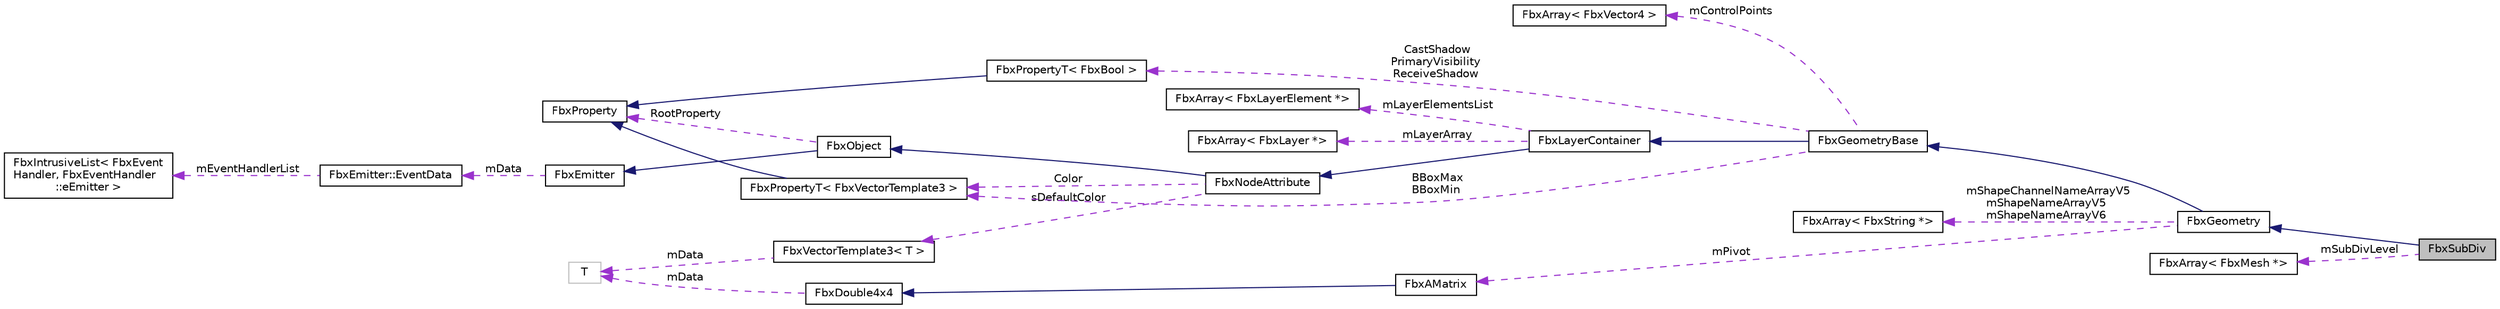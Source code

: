digraph "FbxSubDiv"
{
  edge [fontname="Helvetica",fontsize="10",labelfontname="Helvetica",labelfontsize="10"];
  node [fontname="Helvetica",fontsize="10",shape=record];
  rankdir="LR";
  Node7 [label="FbxSubDiv",height=0.2,width=0.4,color="black", fillcolor="grey75", style="filled", fontcolor="black"];
  Node8 -> Node7 [dir="back",color="midnightblue",fontsize="10",style="solid",fontname="Helvetica"];
  Node8 [label="FbxGeometry",height=0.2,width=0.4,color="black", fillcolor="white", style="filled",URL="$class_fbx_geometry.html"];
  Node9 -> Node8 [dir="back",color="midnightblue",fontsize="10",style="solid",fontname="Helvetica"];
  Node9 [label="FbxGeometryBase",height=0.2,width=0.4,color="black", fillcolor="white", style="filled",URL="$class_fbx_geometry_base.html"];
  Node10 -> Node9 [dir="back",color="midnightblue",fontsize="10",style="solid",fontname="Helvetica"];
  Node10 [label="FbxLayerContainer",height=0.2,width=0.4,color="black", fillcolor="white", style="filled",URL="$class_fbx_layer_container.html",tooltip="Contains a collection of FbxLayer objects. This class is used for managing layers construction..."];
  Node11 -> Node10 [dir="back",color="midnightblue",fontsize="10",style="solid",fontname="Helvetica"];
  Node11 [label="FbxNodeAttribute",height=0.2,width=0.4,color="black", fillcolor="white", style="filled",URL="$class_fbx_node_attribute.html",tooltip="This class is the base class to all types of node attributes.A node attribute is the content of a nod..."];
  Node12 -> Node11 [dir="back",color="midnightblue",fontsize="10",style="solid",fontname="Helvetica"];
  Node12 [label="FbxObject",height=0.2,width=0.4,color="black", fillcolor="white", style="filled",URL="$class_fbx_object.html"];
  Node13 -> Node12 [dir="back",color="midnightblue",fontsize="10",style="solid",fontname="Helvetica"];
  Node13 [label="FbxEmitter",height=0.2,width=0.4,color="black", fillcolor="white", style="filled",URL="$class_fbx_emitter.html"];
  Node14 -> Node13 [dir="back",color="darkorchid3",fontsize="10",style="dashed",label=" mData" ,fontname="Helvetica"];
  Node14 [label="FbxEmitter::EventData",height=0.2,width=0.4,color="black", fillcolor="white", style="filled",URL="$struct_fbx_emitter_1_1_event_data.html"];
  Node15 -> Node14 [dir="back",color="darkorchid3",fontsize="10",style="dashed",label=" mEventHandlerList" ,fontname="Helvetica"];
  Node15 [label="FbxIntrusiveList\< FbxEvent\lHandler, FbxEventHandler\l::eEmitter \>",height=0.2,width=0.4,color="black", fillcolor="white", style="filled",URL="$class_fbx_intrusive_list.html"];
  Node16 -> Node12 [dir="back",color="darkorchid3",fontsize="10",style="dashed",label=" RootProperty" ,fontname="Helvetica"];
  Node16 [label="FbxProperty",height=0.2,width=0.4,color="black", fillcolor="white", style="filled",URL="$class_fbx_property.html",tooltip="Class to hold user properties. "];
  Node17 -> Node11 [dir="back",color="darkorchid3",fontsize="10",style="dashed",label=" sDefaultColor" ,fontname="Helvetica"];
  Node17 [label="FbxVectorTemplate3\< T \>",height=0.2,width=0.4,color="black", fillcolor="white", style="filled",URL="$class_fbx_vector_template3.html"];
  Node18 -> Node17 [dir="back",color="darkorchid3",fontsize="10",style="dashed",label=" mData" ,fontname="Helvetica"];
  Node18 [label="T",height=0.2,width=0.4,color="grey75", fillcolor="white", style="filled"];
  Node19 -> Node11 [dir="back",color="darkorchid3",fontsize="10",style="dashed",label=" Color" ,fontname="Helvetica"];
  Node19 [label="FbxPropertyT\< FbxVectorTemplate3 \>",height=0.2,width=0.4,color="black", fillcolor="white", style="filled",URL="$class_fbx_property_t.html"];
  Node16 -> Node19 [dir="back",color="midnightblue",fontsize="10",style="solid",fontname="Helvetica"];
  Node20 -> Node10 [dir="back",color="darkorchid3",fontsize="10",style="dashed",label=" mLayerElementsList" ,fontname="Helvetica"];
  Node20 [label="FbxArray\< FbxLayerElement *\>",height=0.2,width=0.4,color="black", fillcolor="white", style="filled",URL="$class_fbx_array.html"];
  Node21 -> Node10 [dir="back",color="darkorchid3",fontsize="10",style="dashed",label=" mLayerArray" ,fontname="Helvetica"];
  Node21 [label="FbxArray\< FbxLayer *\>",height=0.2,width=0.4,color="black", fillcolor="white", style="filled",URL="$class_fbx_array.html"];
  Node22 -> Node9 [dir="back",color="darkorchid3",fontsize="10",style="dashed",label=" mControlPoints" ,fontname="Helvetica"];
  Node22 [label="FbxArray\< FbxVector4 \>",height=0.2,width=0.4,color="black", fillcolor="white", style="filled",URL="$class_fbx_array.html"];
  Node23 -> Node9 [dir="back",color="darkorchid3",fontsize="10",style="dashed",label=" CastShadow\nPrimaryVisibility\nReceiveShadow" ,fontname="Helvetica"];
  Node23 [label="FbxPropertyT\< FbxBool \>",height=0.2,width=0.4,color="black", fillcolor="white", style="filled",URL="$class_fbx_property_t.html"];
  Node16 -> Node23 [dir="back",color="midnightblue",fontsize="10",style="solid",fontname="Helvetica"];
  Node19 -> Node9 [dir="back",color="darkorchid3",fontsize="10",style="dashed",label=" BBoxMax\nBBoxMin" ,fontname="Helvetica"];
  Node24 -> Node8 [dir="back",color="darkorchid3",fontsize="10",style="dashed",label=" mShapeChannelNameArrayV5\nmShapeNameArrayV5\nmShapeNameArrayV6" ,fontname="Helvetica"];
  Node24 [label="FbxArray\< FbxString *\>",height=0.2,width=0.4,color="black", fillcolor="white", style="filled",URL="$class_fbx_array.html"];
  Node25 -> Node8 [dir="back",color="darkorchid3",fontsize="10",style="dashed",label=" mPivot" ,fontname="Helvetica"];
  Node25 [label="FbxAMatrix",height=0.2,width=0.4,color="black", fillcolor="white", style="filled",URL="$class_fbx_a_matrix.html"];
  Node26 -> Node25 [dir="back",color="midnightblue",fontsize="10",style="solid",fontname="Helvetica"];
  Node26 [label="FbxDouble4x4",height=0.2,width=0.4,color="black", fillcolor="white", style="filled",URL="$class_fbx_vector_template4.html"];
  Node18 -> Node26 [dir="back",color="darkorchid3",fontsize="10",style="dashed",label=" mData" ,fontname="Helvetica"];
  Node27 -> Node7 [dir="back",color="darkorchid3",fontsize="10",style="dashed",label=" mSubDivLevel" ,fontname="Helvetica"];
  Node27 [label="FbxArray\< FbxMesh *\>",height=0.2,width=0.4,color="black", fillcolor="white", style="filled",URL="$class_fbx_array.html"];
}
